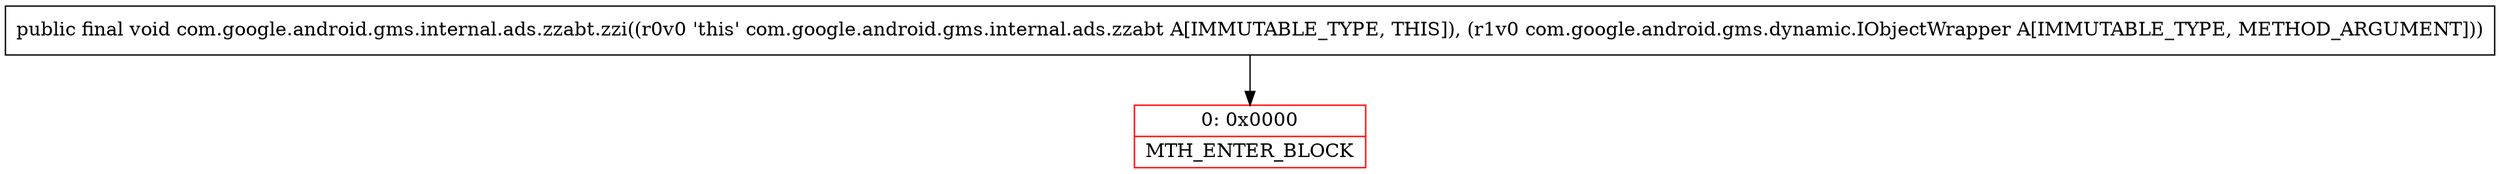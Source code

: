 digraph "CFG forcom.google.android.gms.internal.ads.zzabt.zzi(Lcom\/google\/android\/gms\/dynamic\/IObjectWrapper;)V" {
subgraph cluster_Region_1353535702 {
label = "R(0)";
node [shape=record,color=blue];
}
Node_0 [shape=record,color=red,label="{0\:\ 0x0000|MTH_ENTER_BLOCK\l}"];
MethodNode[shape=record,label="{public final void com.google.android.gms.internal.ads.zzabt.zzi((r0v0 'this' com.google.android.gms.internal.ads.zzabt A[IMMUTABLE_TYPE, THIS]), (r1v0 com.google.android.gms.dynamic.IObjectWrapper A[IMMUTABLE_TYPE, METHOD_ARGUMENT])) }"];
MethodNode -> Node_0;
}

